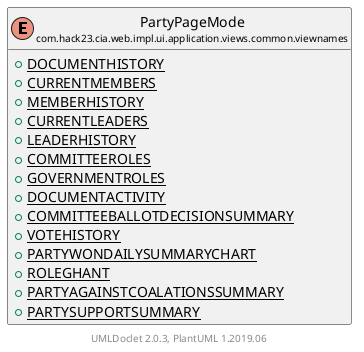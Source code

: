 @startuml
    set namespaceSeparator none
    hide empty fields
    hide empty methods

    enum "<size:14>PartyPageMode\n<size:10>com.hack23.cia.web.impl.ui.application.views.common.viewnames" as com.hack23.cia.web.impl.ui.application.views.common.viewnames.PartyPageMode [[PartyPageMode.html]] {
        {static} +DOCUMENTHISTORY
        {static} +CURRENTMEMBERS
        {static} +MEMBERHISTORY
        {static} +CURRENTLEADERS
        {static} +LEADERHISTORY
        {static} +COMMITTEEROLES
        {static} +GOVERNMENTROLES
        {static} +DOCUMENTACTIVITY
        {static} +COMMITTEEBALLOTDECISIONSUMMARY
        {static} +VOTEHISTORY
        {static} +PARTYWONDAILYSUMMARYCHART
        {static} +ROLEGHANT
        {static} +PARTYAGAINSTCOALATIONSSUMMARY
        {static} +PARTYSUPPORTSUMMARY
    }

    center footer UMLDoclet 2.0.3, PlantUML 1.2019.06
@enduml
